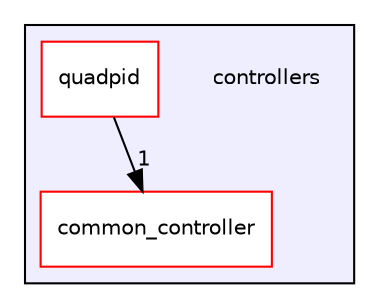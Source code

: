 digraph "controllers" {
  bgcolor=transparent;
  compound=true
  node [ fontsize="10", fontname="Helvetica"];
  edge [ labelfontsize="10", labelfontname="Helvetica"];
  subgraph clusterdir_87b6ed4386158a4d6cd0ecd5fb5bd5c2 {
    graph [ bgcolor="#eeeeff", pencolor="black", label="" URL="dir_87b6ed4386158a4d6cd0ecd5fb5bd5c2.html"];
    dir_87b6ed4386158a4d6cd0ecd5fb5bd5c2 [shape=plaintext label="controllers"];
    dir_a82ce13c1d67d5a20951674cd6ee18e7 [shape=box label="common_controller" color="red" fillcolor="white" style="filled" URL="dir_a82ce13c1d67d5a20951674cd6ee18e7.html"];
    dir_c5424d814684ccb69990ace141dc03c3 [shape=box label="quadpid" color="red" fillcolor="white" style="filled" URL="dir_c5424d814684ccb69990ace141dc03c3.html"];
  }
  dir_c5424d814684ccb69990ace141dc03c3->dir_a82ce13c1d67d5a20951674cd6ee18e7 [headlabel="1", labeldistance=1.5 headhref="dir_000009_000001.html"];
}
